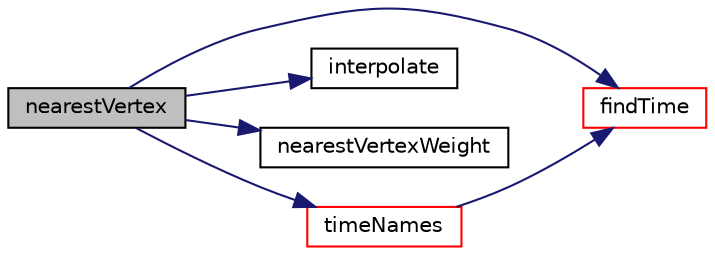 digraph "nearestVertex"
{
  bgcolor="transparent";
  edge [fontname="Helvetica",fontsize="10",labelfontname="Helvetica",labelfontsize="10"];
  node [fontname="Helvetica",fontsize="10",shape=record];
  rankdir="LR";
  Node1 [label="nearestVertex",height=0.2,width=0.4,color="black", fillcolor="grey75", style="filled", fontcolor="black"];
  Node1 -> Node2 [color="midnightblue",fontsize="10",style="solid",fontname="Helvetica"];
  Node2 [label="findTime",height=0.2,width=0.4,color="red",URL="$a01904.html#a077cd4d874d379308c96e789b8543a2c",tooltip="Helper: find time. Return true if succesful. "];
  Node1 -> Node3 [color="midnightblue",fontsize="10",style="solid",fontname="Helvetica"];
  Node3 [label="interpolate",height=0.2,width=0.4,color="black",URL="$a01904.html#ab6d00b6f22357b141c7f48796a8c7a94",tooltip="Interpolate from field on source points to dest points. "];
  Node1 -> Node4 [color="midnightblue",fontsize="10",style="solid",fontname="Helvetica"];
  Node4 [label="nearestVertexWeight",height=0.2,width=0.4,color="black",URL="$a01904.html#aefd5566649e7fd6c93718912d14b3a6b",tooltip="Current interpolation factors to face centres of underlying. "];
  Node1 -> Node5 [color="midnightblue",fontsize="10",style="solid",fontname="Helvetica"];
  Node5 [label="timeNames",height=0.2,width=0.4,color="red",URL="$a01904.html#ae0fcf9176c33d1e533236a7ae49fbea6",tooltip="Helper: extract words of times. "];
  Node5 -> Node2 [color="midnightblue",fontsize="10",style="solid",fontname="Helvetica"];
}
